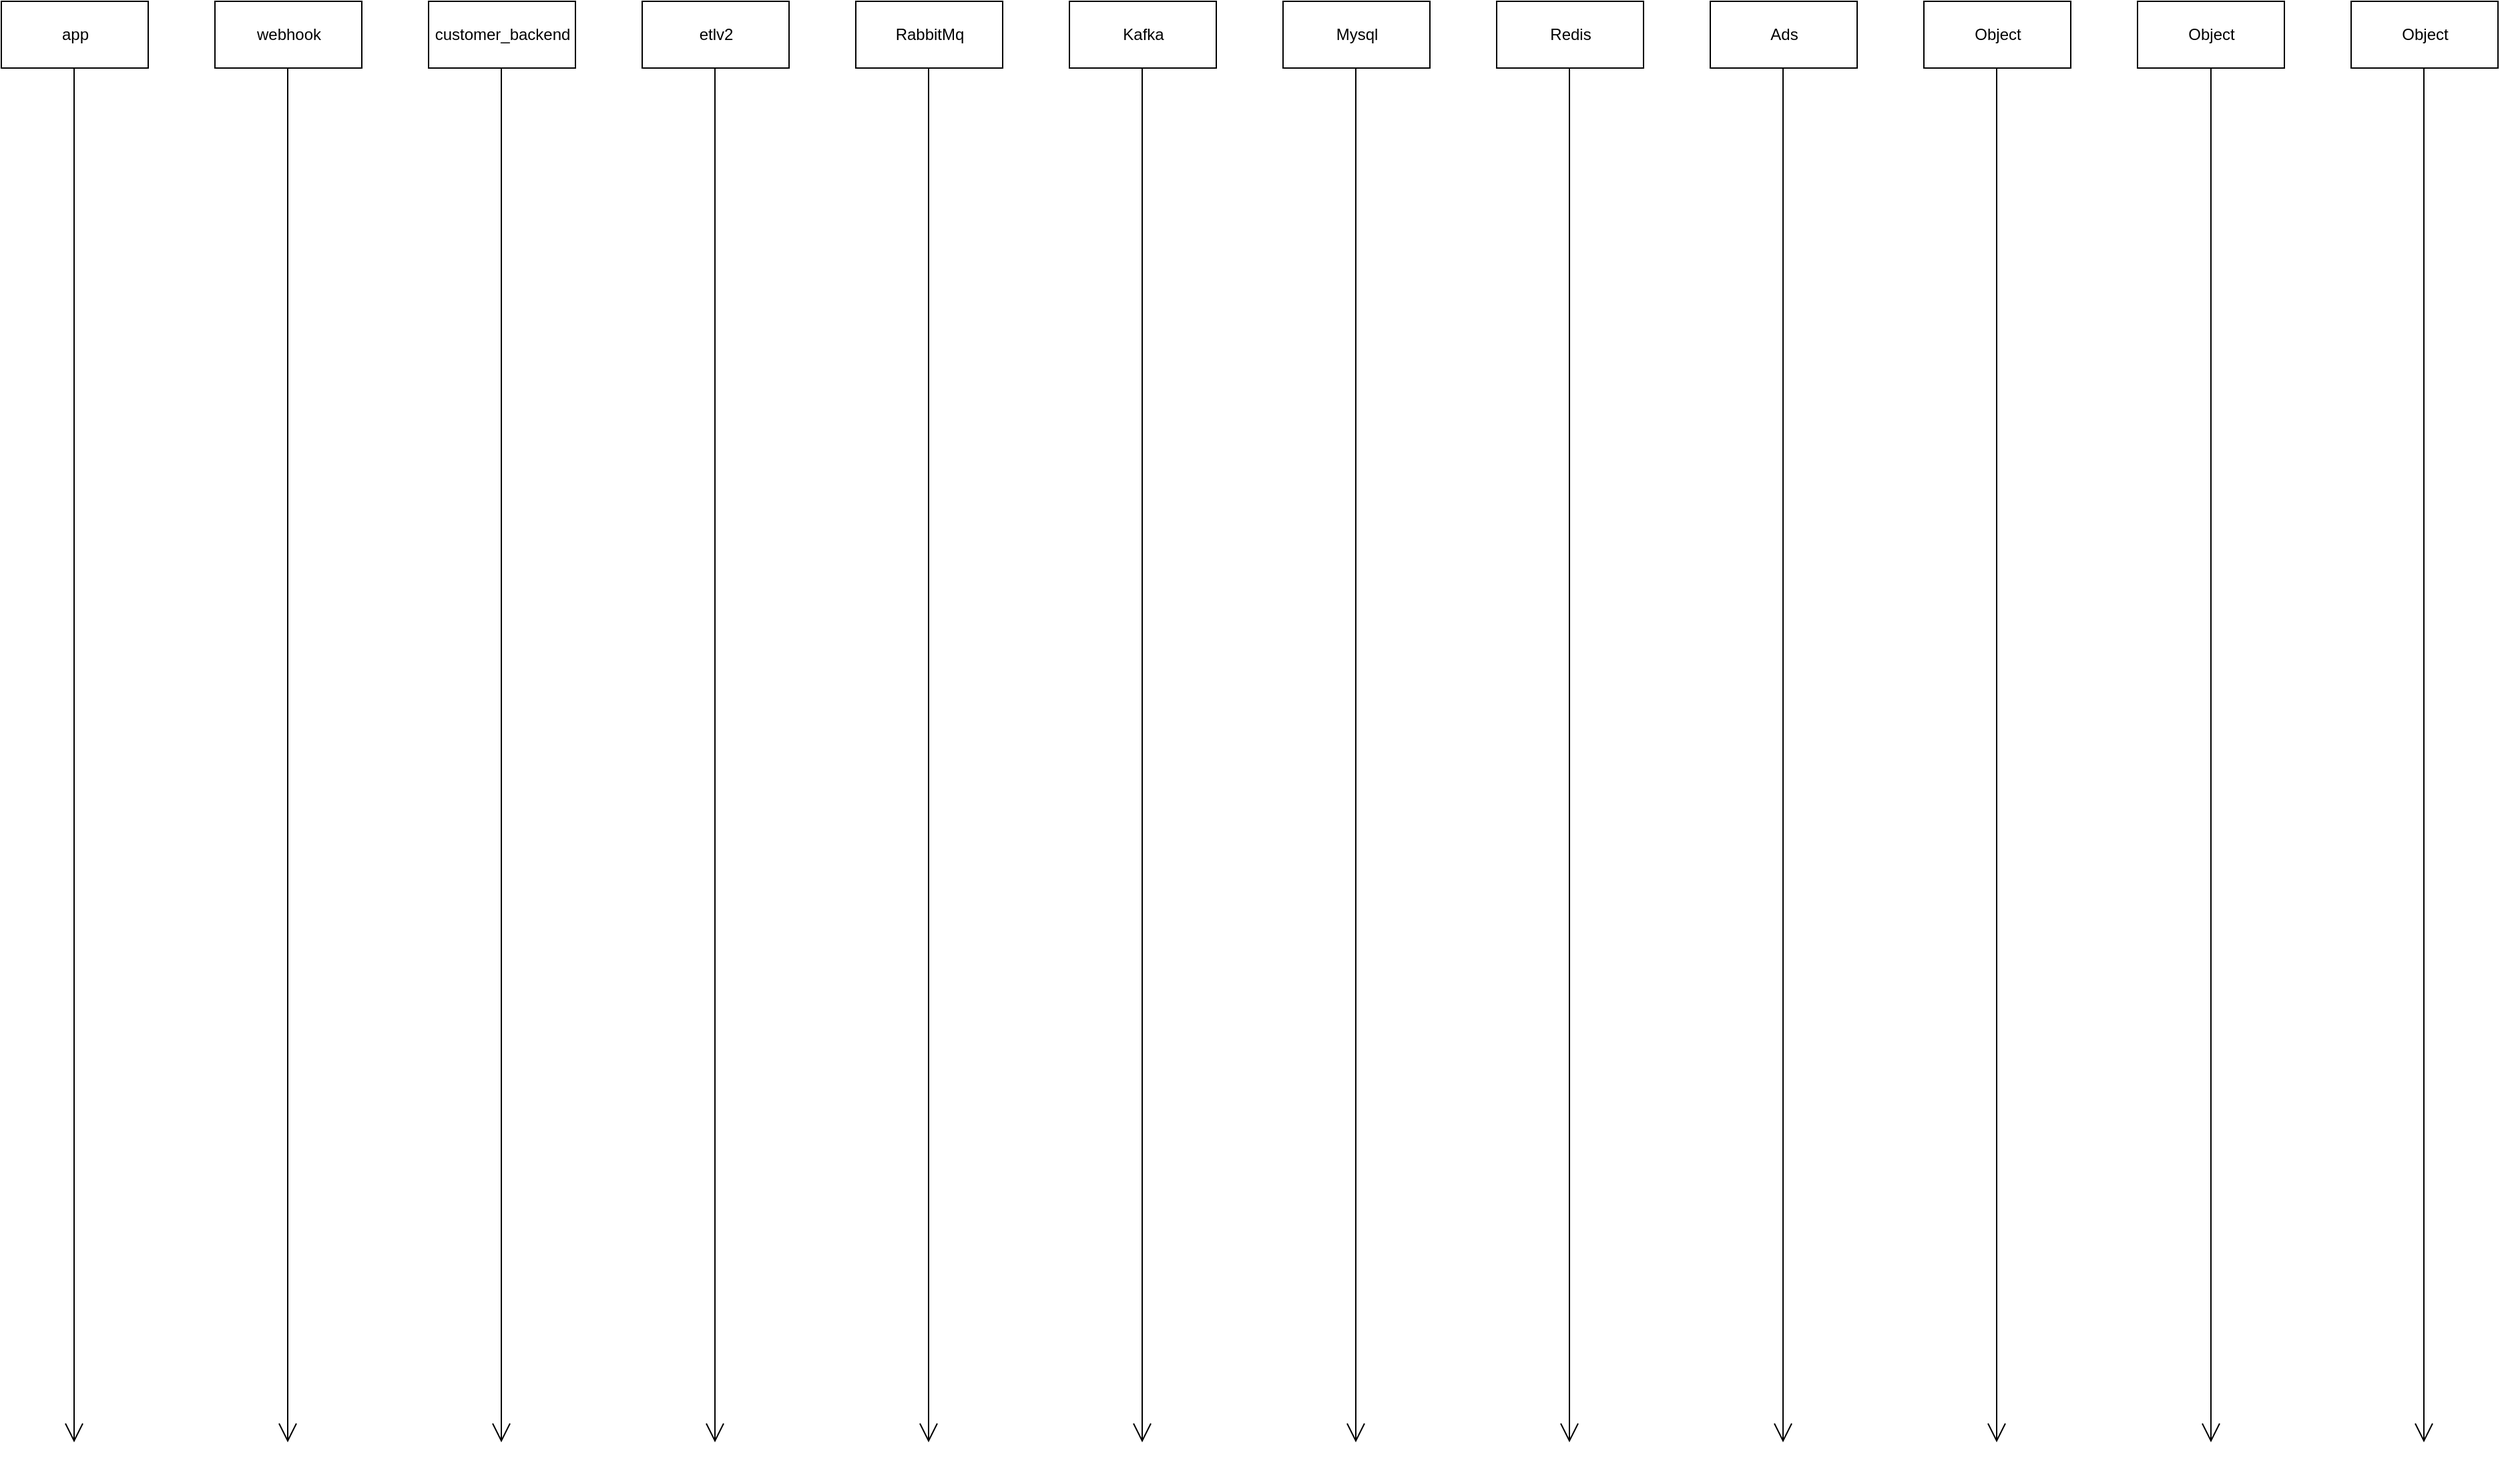 <mxfile version="10.7.5" type="github"><diagram id="jZxpsx9qzinI9NwO2wgO" name="Page-1"><mxGraphModel dx="855" dy="461" grid="1" gridSize="10" guides="1" tooltips="1" connect="1" arrows="1" fold="1" page="1" pageScale="1" pageWidth="827" pageHeight="1169" math="0" shadow="0"><root><mxCell id="0"/><mxCell id="1" parent="0"/><mxCell id="Wi5r_eZwRhoQPLfoMXNc-2" value="app" style="html=1;" vertex="1" parent="1"><mxGeometry x="40" y="40" width="110" height="50" as="geometry"/></mxCell><mxCell id="Wi5r_eZwRhoQPLfoMXNc-12" value="" style="endArrow=open;endFill=1;endSize=12;html=1;" edge="1" parent="1"><mxGeometry width="160" relative="1" as="geometry"><mxPoint x="94.5" y="90" as="sourcePoint"/><mxPoint x="94.5" y="1120" as="targetPoint"/></mxGeometry></mxCell><mxCell id="Wi5r_eZwRhoQPLfoMXNc-14" value="webhook" style="html=1;" vertex="1" parent="1"><mxGeometry x="200" y="40" width="110" height="50" as="geometry"/></mxCell><mxCell id="Wi5r_eZwRhoQPLfoMXNc-15" value="" style="endArrow=open;endFill=1;endSize=12;html=1;" edge="1" parent="1"><mxGeometry width="160" relative="1" as="geometry"><mxPoint x="254.5" y="90" as="sourcePoint"/><mxPoint x="254.5" y="1120" as="targetPoint"/></mxGeometry></mxCell><mxCell id="Wi5r_eZwRhoQPLfoMXNc-16" value="customer_backend" style="html=1;" vertex="1" parent="1"><mxGeometry x="360" y="40" width="110" height="50" as="geometry"/></mxCell><mxCell id="Wi5r_eZwRhoQPLfoMXNc-17" value="" style="endArrow=open;endFill=1;endSize=12;html=1;" edge="1" parent="1"><mxGeometry width="160" relative="1" as="geometry"><mxPoint x="414.5" y="90" as="sourcePoint"/><mxPoint x="414.5" y="1120" as="targetPoint"/></mxGeometry></mxCell><mxCell id="Wi5r_eZwRhoQPLfoMXNc-18" value="Ads" style="html=1;" vertex="1" parent="1"><mxGeometry x="1320" y="40" width="110" height="50" as="geometry"/></mxCell><mxCell id="Wi5r_eZwRhoQPLfoMXNc-19" value="" style="endArrow=open;endFill=1;endSize=12;html=1;" edge="1" parent="1"><mxGeometry width="160" relative="1" as="geometry"><mxPoint x="1374.5" y="90" as="sourcePoint"/><mxPoint x="1374.5" y="1120" as="targetPoint"/></mxGeometry></mxCell><mxCell id="Wi5r_eZwRhoQPLfoMXNc-21" value="Redis" style="html=1;" vertex="1" parent="1"><mxGeometry x="1160" y="40" width="110" height="50" as="geometry"/></mxCell><mxCell id="Wi5r_eZwRhoQPLfoMXNc-22" value="" style="endArrow=open;endFill=1;endSize=12;html=1;" edge="1" parent="1"><mxGeometry width="160" relative="1" as="geometry"><mxPoint x="1214.5" y="90" as="sourcePoint"/><mxPoint x="1214.5" y="1120" as="targetPoint"/></mxGeometry></mxCell><mxCell id="Wi5r_eZwRhoQPLfoMXNc-23" value="Object" style="html=1;" vertex="1" parent="1"><mxGeometry x="1800" y="40" width="110" height="50" as="geometry"/></mxCell><mxCell id="Wi5r_eZwRhoQPLfoMXNc-24" value="" style="endArrow=open;endFill=1;endSize=12;html=1;" edge="1" parent="1"><mxGeometry width="160" relative="1" as="geometry"><mxPoint x="1854.5" y="90" as="sourcePoint"/><mxPoint x="1854.5" y="1120" as="targetPoint"/></mxGeometry></mxCell><mxCell id="Wi5r_eZwRhoQPLfoMXNc-25" value="Mysql" style="html=1;" vertex="1" parent="1"><mxGeometry x="1000" y="40" width="110" height="50" as="geometry"/></mxCell><mxCell id="Wi5r_eZwRhoQPLfoMXNc-26" value="" style="endArrow=open;endFill=1;endSize=12;html=1;" edge="1" parent="1"><mxGeometry width="160" relative="1" as="geometry"><mxPoint x="1054.5" y="90" as="sourcePoint"/><mxPoint x="1054.5" y="1120" as="targetPoint"/></mxGeometry></mxCell><mxCell id="Wi5r_eZwRhoQPLfoMXNc-27" value="Object" style="html=1;" vertex="1" parent="1"><mxGeometry x="1640" y="40" width="110" height="50" as="geometry"/></mxCell><mxCell id="Wi5r_eZwRhoQPLfoMXNc-28" value="" style="endArrow=open;endFill=1;endSize=12;html=1;" edge="1" parent="1"><mxGeometry width="160" relative="1" as="geometry"><mxPoint x="1695" y="90" as="sourcePoint"/><mxPoint x="1695" y="1120" as="targetPoint"/></mxGeometry></mxCell><mxCell id="Wi5r_eZwRhoQPLfoMXNc-29" value="Kafka" style="html=1;" vertex="1" parent="1"><mxGeometry x="840" y="40" width="110" height="50" as="geometry"/></mxCell><mxCell id="Wi5r_eZwRhoQPLfoMXNc-30" value="" style="endArrow=open;endFill=1;endSize=12;html=1;" edge="1" parent="1"><mxGeometry width="160" relative="1" as="geometry"><mxPoint x="894.5" y="90" as="sourcePoint"/><mxPoint x="894.5" y="1120" as="targetPoint"/></mxGeometry></mxCell><mxCell id="Wi5r_eZwRhoQPLfoMXNc-31" value="RabbitMq" style="html=1;" vertex="1" parent="1"><mxGeometry x="680" y="40" width="110" height="50" as="geometry"/></mxCell><mxCell id="Wi5r_eZwRhoQPLfoMXNc-32" value="" style="endArrow=open;endFill=1;endSize=12;html=1;" edge="1" parent="1"><mxGeometry width="160" relative="1" as="geometry"><mxPoint x="734.5" y="90" as="sourcePoint"/><mxPoint x="734.5" y="1120" as="targetPoint"/></mxGeometry></mxCell><mxCell id="Wi5r_eZwRhoQPLfoMXNc-33" value="etlv2" style="html=1;" vertex="1" parent="1"><mxGeometry x="520" y="40" width="110" height="50" as="geometry"/></mxCell><mxCell id="Wi5r_eZwRhoQPLfoMXNc-34" value="" style="endArrow=open;endFill=1;endSize=12;html=1;" edge="1" parent="1"><mxGeometry width="160" relative="1" as="geometry"><mxPoint x="574.5" y="90" as="sourcePoint"/><mxPoint x="574.5" y="1120" as="targetPoint"/></mxGeometry></mxCell><mxCell id="Wi5r_eZwRhoQPLfoMXNc-35" value="Object" style="html=1;" vertex="1" parent="1"><mxGeometry x="1480" y="40" width="110" height="50" as="geometry"/></mxCell><mxCell id="Wi5r_eZwRhoQPLfoMXNc-36" value="" style="endArrow=open;endFill=1;endSize=12;html=1;" edge="1" parent="1"><mxGeometry width="160" relative="1" as="geometry"><mxPoint x="1534.5" y="90" as="sourcePoint"/><mxPoint x="1534.5" y="1120" as="targetPoint"/></mxGeometry></mxCell></root></mxGraphModel></diagram></mxfile>